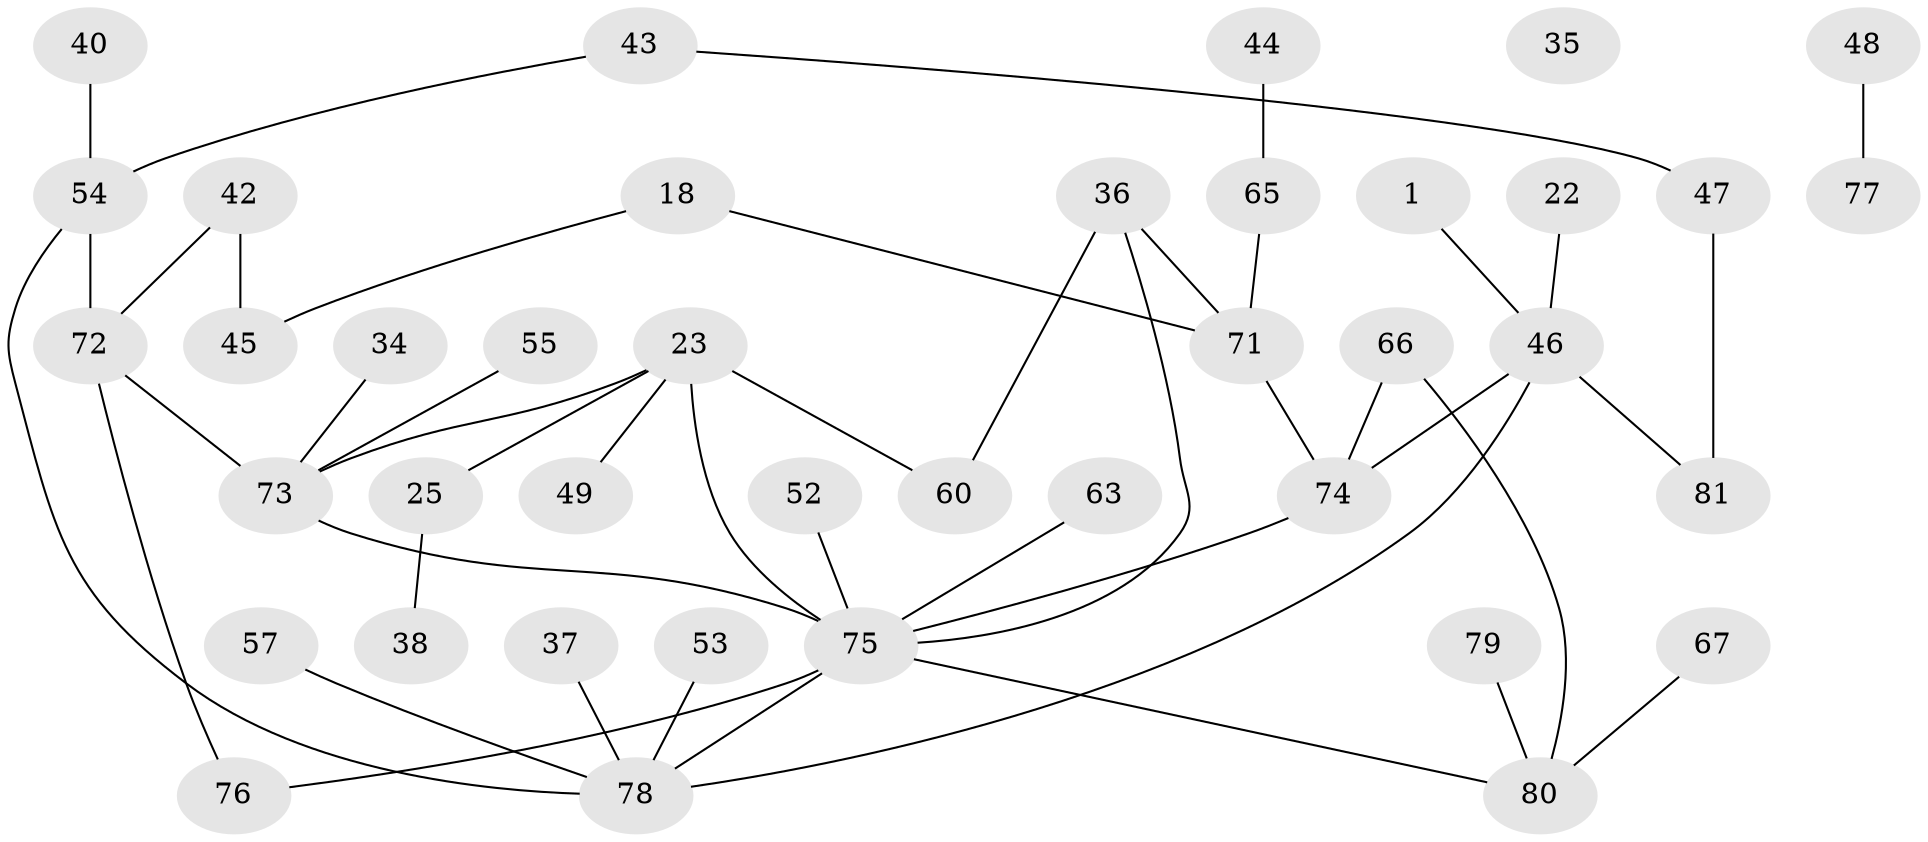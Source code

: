 // original degree distribution, {1: 0.3333333333333333, 3: 0.19753086419753085, 6: 0.04938271604938271, 2: 0.30864197530864196, 4: 0.09876543209876543, 5: 0.012345679012345678}
// Generated by graph-tools (version 1.1) at 2025/43/03/04/25 21:43:52]
// undirected, 40 vertices, 46 edges
graph export_dot {
graph [start="1"]
  node [color=gray90,style=filled];
  1;
  18;
  22;
  23;
  25;
  34;
  35 [super="+15"];
  36 [super="+17"];
  37;
  38;
  40;
  42 [super="+11"];
  43;
  44;
  45;
  46;
  47;
  48 [super="+9"];
  49;
  52;
  53;
  54 [super="+33"];
  55;
  57;
  60 [super="+8"];
  63;
  65 [super="+21"];
  66;
  67;
  71;
  72 [super="+20"];
  73 [super="+56"];
  74 [super="+4+10+32"];
  75 [super="+12+41+64+69+70"];
  76 [super="+14"];
  77;
  78 [super="+3+58"];
  79;
  80 [super="+19"];
  81 [super="+16"];
  1 -- 46;
  18 -- 45;
  18 -- 71;
  22 -- 46;
  23 -- 25;
  23 -- 49;
  23 -- 60;
  23 -- 75;
  23 -- 73 [weight=2];
  25 -- 38;
  34 -- 73;
  36 -- 60;
  36 -- 71 [weight=2];
  36 -- 75;
  37 -- 78;
  40 -- 54;
  42 -- 45 [weight=2];
  42 -- 72;
  43 -- 47;
  43 -- 54;
  44 -- 65;
  46 -- 74 [weight=2];
  46 -- 81;
  46 -- 78;
  47 -- 81;
  48 -- 77;
  52 -- 75;
  53 -- 78;
  54 -- 72 [weight=2];
  54 -- 78;
  55 -- 73;
  57 -- 78;
  63 -- 75;
  65 -- 71;
  66 -- 74;
  66 -- 80;
  67 -- 80;
  71 -- 74;
  72 -- 76;
  72 -- 73;
  73 -- 75 [weight=2];
  74 -- 75;
  75 -- 80;
  75 -- 78;
  75 -- 76;
  79 -- 80;
}
